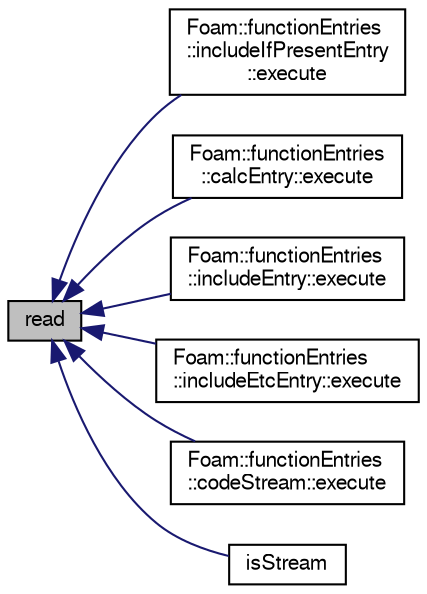 digraph "read"
{
  bgcolor="transparent";
  edge [fontname="FreeSans",fontsize="10",labelfontname="FreeSans",labelfontsize="10"];
  node [fontname="FreeSans",fontsize="10",shape=record];
  rankdir="LR";
  Node288 [label="read",height=0.2,width=0.4,color="black", fillcolor="grey75", style="filled", fontcolor="black"];
  Node288 -> Node289 [dir="back",color="midnightblue",fontsize="10",style="solid",fontname="FreeSans"];
  Node289 [label="Foam::functionEntries\l::includeIfPresentEntry\l::execute",height=0.2,width=0.4,color="black",URL="$a26046.html#a05e7c2e0049c47ef8c3bab8696b6ac1a",tooltip="Execute the functionEntry in a primitiveEntry context. "];
  Node288 -> Node290 [dir="back",color="midnightblue",fontsize="10",style="solid",fontname="FreeSans"];
  Node290 [label="Foam::functionEntries\l::calcEntry::execute",height=0.2,width=0.4,color="black",URL="$a26026.html#a05e7c2e0049c47ef8c3bab8696b6ac1a",tooltip="Execute the functionEntry in a primitiveEntry context. "];
  Node288 -> Node291 [dir="back",color="midnightblue",fontsize="10",style="solid",fontname="FreeSans"];
  Node291 [label="Foam::functionEntries\l::includeEntry::execute",height=0.2,width=0.4,color="black",URL="$a26038.html#a05e7c2e0049c47ef8c3bab8696b6ac1a",tooltip="Execute the functionEntry in a primitiveEntry context. "];
  Node288 -> Node292 [dir="back",color="midnightblue",fontsize="10",style="solid",fontname="FreeSans"];
  Node292 [label="Foam::functionEntries\l::includeEtcEntry::execute",height=0.2,width=0.4,color="black",URL="$a26042.html#a05e7c2e0049c47ef8c3bab8696b6ac1a",tooltip="Execute the functionEntry in a primitiveEntry context. "];
  Node288 -> Node293 [dir="back",color="midnightblue",fontsize="10",style="solid",fontname="FreeSans"];
  Node293 [label="Foam::functionEntries\l::codeStream::execute",height=0.2,width=0.4,color="black",URL="$a26030.html#a05e7c2e0049c47ef8c3bab8696b6ac1a",tooltip="Execute the functionEntry in a primitiveEntry context. "];
  Node288 -> Node294 [dir="back",color="midnightblue",fontsize="10",style="solid",fontname="FreeSans"];
  Node294 [label="isStream",height=0.2,width=0.4,color="black",URL="$a26058.html#a1b3fc75aa6c14f8da0e3c6cb55498a0b",tooltip="Return true because this entry is a stream. "];
}

